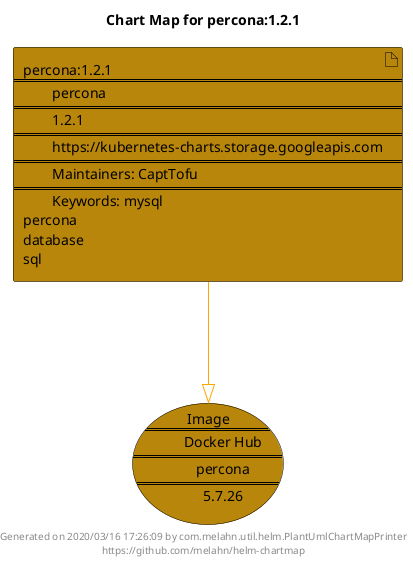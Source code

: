 @startuml
skinparam linetype ortho
skinparam backgroundColor white
skinparam usecaseBorderColor black
skinparam usecaseArrowColor LightSlateGray
skinparam artifactBorderColor black
skinparam artifactArrowColor LightSlateGray

title Chart Map for percona:1.2.1

'There is one referenced Helm Chart
artifact "percona:1.2.1\n====\n\tpercona\n====\n\t1.2.1\n====\n\thttps://kubernetes-charts.storage.googleapis.com\n====\n\tMaintainers: CaptTofu\n====\n\tKeywords: mysql\npercona\ndatabase\nsql" as percona_1_2_1 #DarkGoldenRod

'There is one referenced Docker Image
usecase "Image\n====\n\tDocker Hub\n====\n\tpercona\n====\n\t5.7.26" as percona_5_7_26 #DarkGoldenRod

'Chart Dependencies
percona_1_2_1--[#orange]-|>percona_5_7_26

center footer Generated on 2020/03/16 17:26:09 by com.melahn.util.helm.PlantUmlChartMapPrinter\nhttps://github.com/melahn/helm-chartmap
@enduml
